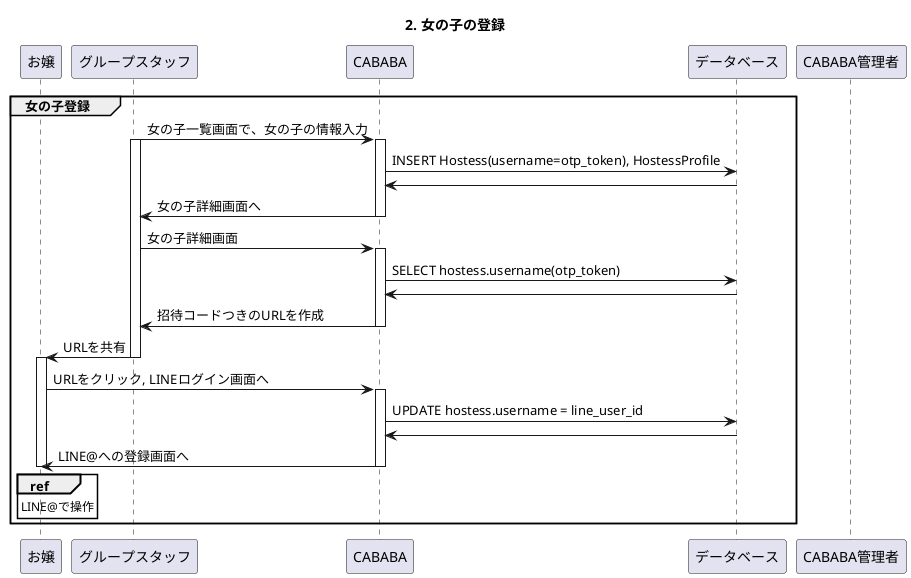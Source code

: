 @startuml
title: 2. 女の子の登録

participant お嬢 as hostess
participant グループスタッフ as staff
participant CABABA as app
participant データベース as db
participant CABABA管理者 as admin

group 女の子登録
staff -> app : 女の子一覧画面で、女の子の情報入力
activate staff
activate app
app -> db : INSERT Hostess(username=otp_token), HostessProfile
db -> app
app -> staff : 女の子詳細画面へ
deactivate app
staff -> app : 女の子詳細画面
activate app
app -> db : SELECT hostess.username(otp_token)
db -> app
app -> staff : 招待コードつきのURLを作成
deactivate app
staff -> hostess : URLを共有
deactivate staff
activate hostess
hostess -> app : URLをクリック, LINEログイン画面へ
activate app
app -> db : UPDATE hostess.username = line_user_id
db -> app
app -> hostess : LINE@への登録画面へ
deactivate hostess
deactivate app
ref over hostess
LINE@で操作
end ref
end

@enduml